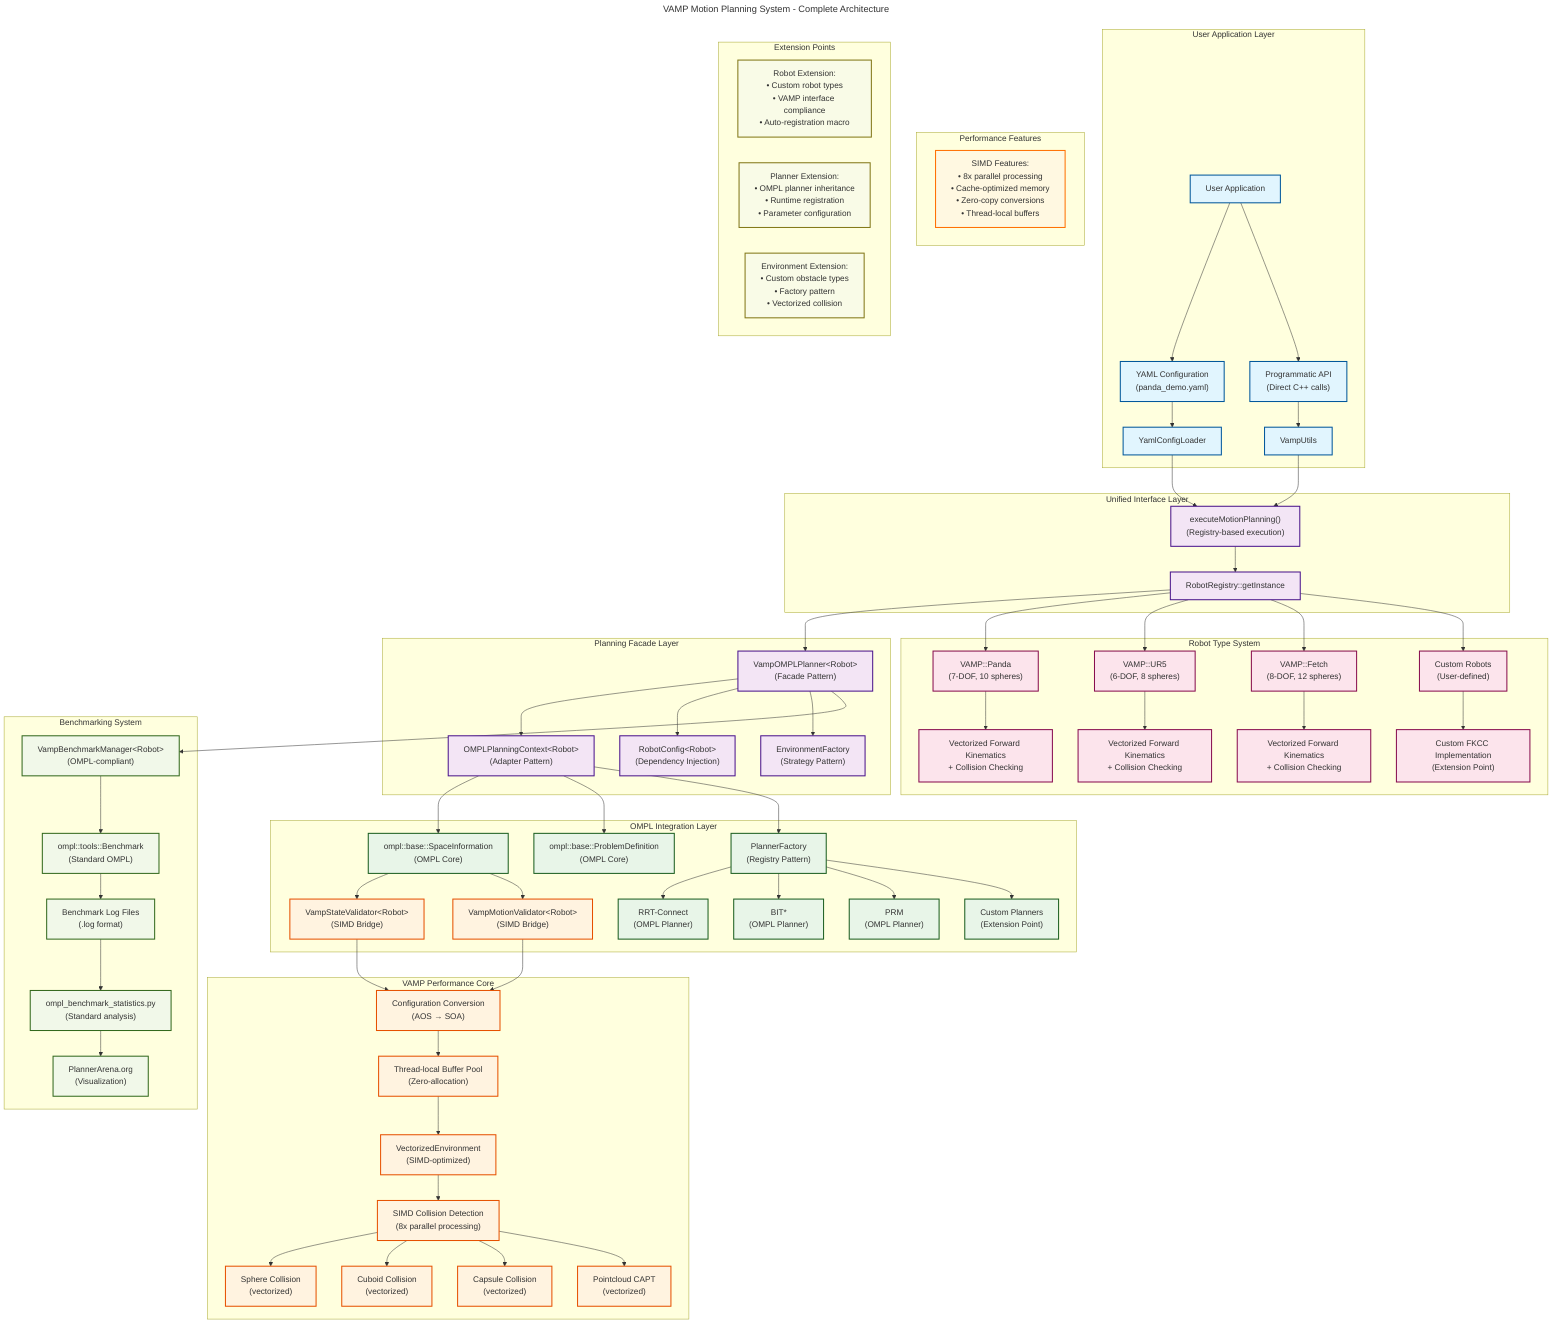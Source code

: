 ---
title: "VAMP Motion Planning System - Complete Architecture"
---
graph TB
    %% User Interface Layer
    subgraph "User Application Layer"
        A[User Application] --> B["YAML Configuration<br/>(panda_demo.yaml)"]
        A --> C["Programmatic API<br/>(Direct C++ calls)"]
        B --> YL[YamlConfigLoader]
        C --> VU[VampUtils]
    end
    
    %% Unified Interface Layer
    subgraph "Unified Interface Layer"
        YL --> ER["executeMotionPlanning()<br/>(Registry-based execution)"]
        VU --> ER
        ER --> RR[RobotRegistry::getInstance]
    end
    
    %% Planning Facade Layer
    subgraph "Planning Facade Layer"
        RR --> VOP["VampOMPLPlanner&lt;Robot&gt;<br/>(Facade Pattern)"]
        VOP --> OPC["OMPLPlanningContext&lt;Robot&gt;<br/>(Adapter Pattern)"]
        VOP --> RC["RobotConfig&lt;Robot&gt;<br/>(Dependency Injection)"]
        VOP --> EF["EnvironmentFactory<br/>(Strategy Pattern)"]
    end
    
    %% OMPL Integration Layer
    subgraph "OMPL Integration Layer"
        OPC --> SI["ompl::base::SpaceInformation<br/>(OMPL Core)"]
        OPC --> PD["ompl::base::ProblemDefinition<br/>(OMPL Core)"]
        OPC --> PF["PlannerFactory<br/>(Registry Pattern)"]
        
        SI --> VSV["VampStateValidator&lt;Robot&gt;<br/>(SIMD Bridge)"]
        SI --> VMV["VampMotionValidator&lt;Robot&gt;<br/>(SIMD Bridge)"]
        
        PF --> OP1["RRT-Connect<br/>(OMPL Planner)"]
        PF --> OP2["BIT*<br/>(OMPL Planner)"]
        PF --> OP3["PRM<br/>(OMPL Planner)"]
        PF --> OPN["Custom Planners<br/>(Extension Point)"]
    end
    
    %% VAMP Performance Core
    subgraph "VAMP Performance Core"
        VSV --> CC["Configuration Conversion<br/>(AOS → SOA)"]
        VMV --> CC
        CC --> TLB["Thread-local Buffer Pool<br/>(Zero-allocation)"]
        TLB --> VE["VectorizedEnvironment<br/>(SIMD-optimized)"]
        
        VE --> SC["SIMD Collision Detection<br/>(8x parallel processing)"]
        SC --> SPHERE["Sphere Collision<br/>(vectorized)"]
        SC --> CUBOID["Cuboid Collision<br/>(vectorized)"]
        SC --> CAPSULE["Capsule Collision<br/>(vectorized)"]
        SC --> CLOUD["Pointcloud CAPT<br/>(vectorized)"]
    end
    
    %% Robot Type System
    subgraph "Robot Type System"
        RR --> RT1["VAMP::Panda<br/>(7-DOF, 10 spheres)"]
        RR --> RT2["VAMP::UR5<br/>(6-DOF, 8 spheres)"]
        RR --> RT3["VAMP::Fetch<br/>(8-DOF, 12 spheres)"]
        RR --> RTC["Custom Robots<br/>(User-defined)"]
        
        RT1 --> FKCC1["Vectorized Forward Kinematics<br/>+ Collision Checking"]
        RT2 --> FKCC2["Vectorized Forward Kinematics<br/>+ Collision Checking"]
        RT3 --> FKCC3["Vectorized Forward Kinematics<br/>+ Collision Checking"]
        RTC --> FKCCC["Custom FKCC Implementation<br/>(Extension Point)"]
    end
    
    %% Benchmarking System
    subgraph "Benchmarking System"
        VOP --> VBM["VampBenchmarkManager&lt;Robot&gt;<br/>(OMPL-compliant)"]
        VBM --> OB["ompl::tools::Benchmark<br/>(Standard OMPL)"]
        OB --> BL["Benchmark Log Files<br/>(.log format)"]
        BL --> OBS["ompl_benchmark_statistics.py<br/>(Standard analysis)"]
        OBS --> PA["PlannerArena.org<br/>(Visualization)"]
    end
    
    %% Performance Features
    subgraph "Performance Features"
        SIMD_FEAT["SIMD Features:<br/>• 8x parallel processing<br/>• Cache-optimized memory<br/>• Zero-copy conversions<br/>• Thread-local buffers"]
    end
    
    %% Extension Points
    subgraph "Extension Points"
        EXT_ROBOT["Robot Extension:<br/>• Custom robot types<br/>• VAMP interface compliance<br/>• Auto-registration macro"]
        EXT_PLAN["Planner Extension:<br/>• OMPL planner inheritance<br/>• Runtime registration<br/>• Parameter configuration"]
        EXT_ENV["Environment Extension:<br/>• Custom obstacle types<br/>• Factory pattern<br/>• Vectorized collision"]
    end
    
    %% Style definitions
    classDef userLayer fill:#e1f5fe,stroke:#01579b,stroke-width:2px
    classDef facadeLayer fill:#f3e5f5,stroke:#4a148c,stroke-width:2px
    classDef omplLayer fill:#e8f5e8,stroke:#1b5e20,stroke-width:2px
    classDef vampLayer fill:#fff3e0,stroke:#e65100,stroke-width:2px
    classDef robotLayer fill:#fce4ec,stroke:#880e4f,stroke-width:2px
    classDef benchLayer fill:#f1f8e9,stroke:#33691e,stroke-width:2px
    classDef perfLayer fill:#fff8e1,stroke:#ff6f00,stroke-width:2px
    classDef extLayer fill:#f9fbe7,stroke:#827717,stroke-width:2px
    
    %% Apply styles
    class A,B,C,YL,VU userLayer
    class ER,RR,VOP,OPC,RC,EF facadeLayer
    class SI,PD,PF,OP1,OP2,OP3,OPN omplLayer
    class VSV,VMV,CC,TLB,VE,SC,SPHERE,CUBOID,CAPSULE,CLOUD vampLayer
    class RT1,RT2,RT3,RTC,FKCC1,FKCC2,FKCC3,FKCCC robotLayer
    class VBM,OB,BL,OBS,PA benchLayer
    class SIMD_FEAT perfLayer
    class EXT_ROBOT,EXT_PLAN,EXT_ENV extLayer